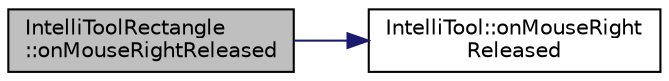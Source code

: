 digraph "IntelliToolRectangle::onMouseRightReleased"
{
 // LATEX_PDF_SIZE
  edge [fontname="Helvetica",fontsize="10",labelfontname="Helvetica",labelfontsize="10"];
  node [fontname="Helvetica",fontsize="10",shape=record];
  rankdir="LR";
  Node1 [label="IntelliToolRectangle\l::onMouseRightReleased",height=0.2,width=0.4,color="black", fillcolor="grey75", style="filled", fontcolor="black",tooltip="A function managing the right click released of a mouse."];
  Node1 -> Node2 [color="midnightblue",fontsize="10",style="solid",fontname="Helvetica"];
  Node2 [label="IntelliTool::onMouseRight\lReleased",height=0.2,width=0.4,color="black", fillcolor="white", style="filled",URL="$class_intelli_tool.html#a16189b00307c6d7e89f28198f54404b0",tooltip="A function managing the right click Released of a Mouse. Merging the Canvas to Active...."];
}
